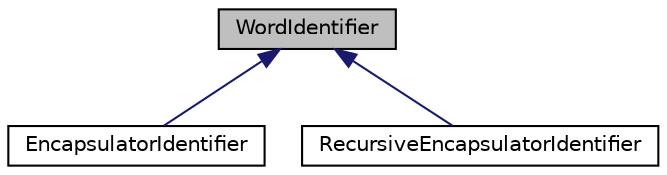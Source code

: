 digraph "WordIdentifier"
{
  edge [fontname="Helvetica",fontsize="10",labelfontname="Helvetica",labelfontsize="10"];
  node [fontname="Helvetica",fontsize="10",shape=record];
  Node1 [label="WordIdentifier",height=0.2,width=0.4,color="black", fillcolor="grey75", style="filled", fontcolor="black"];
  Node1 -> Node2 [dir="back",color="midnightblue",fontsize="10",style="solid",fontname="Helvetica"];
  Node2 [label="EncapsulatorIdentifier",height=0.2,width=0.4,color="black", fillcolor="white", style="filled",URL="$class_encapsulator_identifier.html"];
  Node1 -> Node3 [dir="back",color="midnightblue",fontsize="10",style="solid",fontname="Helvetica"];
  Node3 [label="RecursiveEncapsulatorIdentifier",height=0.2,width=0.4,color="black", fillcolor="white", style="filled",URL="$class_recursive_encapsulator_identifier.html"];
}
